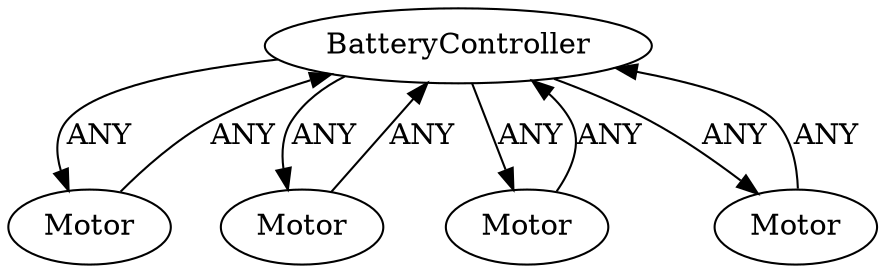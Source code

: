 /* Created by igraph 0.10.2 */
digraph {
  0 [
    instance=BatteryController_instance_1
    label=BatteryController
  ];
  1 [
    instance=Motor_instance_1
    label=Motor
  ];
  2 [
    instance=Motor_instance_2
    label=Motor
  ];
  3 [
    instance=Motor_instance_3
    label=Motor
  ];
  4 [
    instance=Motor_instance_4
    label=Motor
  ];

  0 -> 1 [
    label=ANY
  ];
  0 -> 2 [
    label=ANY
  ];
  0 -> 3 [
    label=ANY
  ];
  0 -> 4 [
    label=ANY
  ];
  1 -> 0 [
    label=ANY
  ];
  2 -> 0 [
    label=ANY
  ];
  3 -> 0 [
    label=ANY
  ];
  4 -> 0 [
    label=ANY
  ];
}
